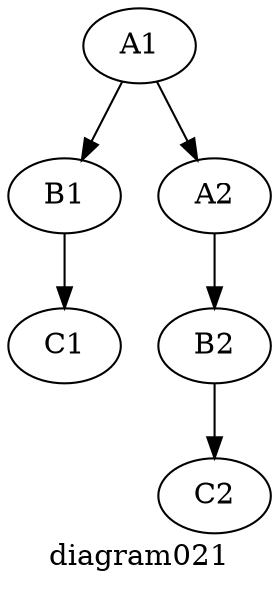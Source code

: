 digraph G {
    graph [
        label="diagram021",
        rankdir=TB
    ];
    A1 -> B1; B1 -> C1;
    A2 -> B2; B2 -> C2;
    A1 -> A2;
}